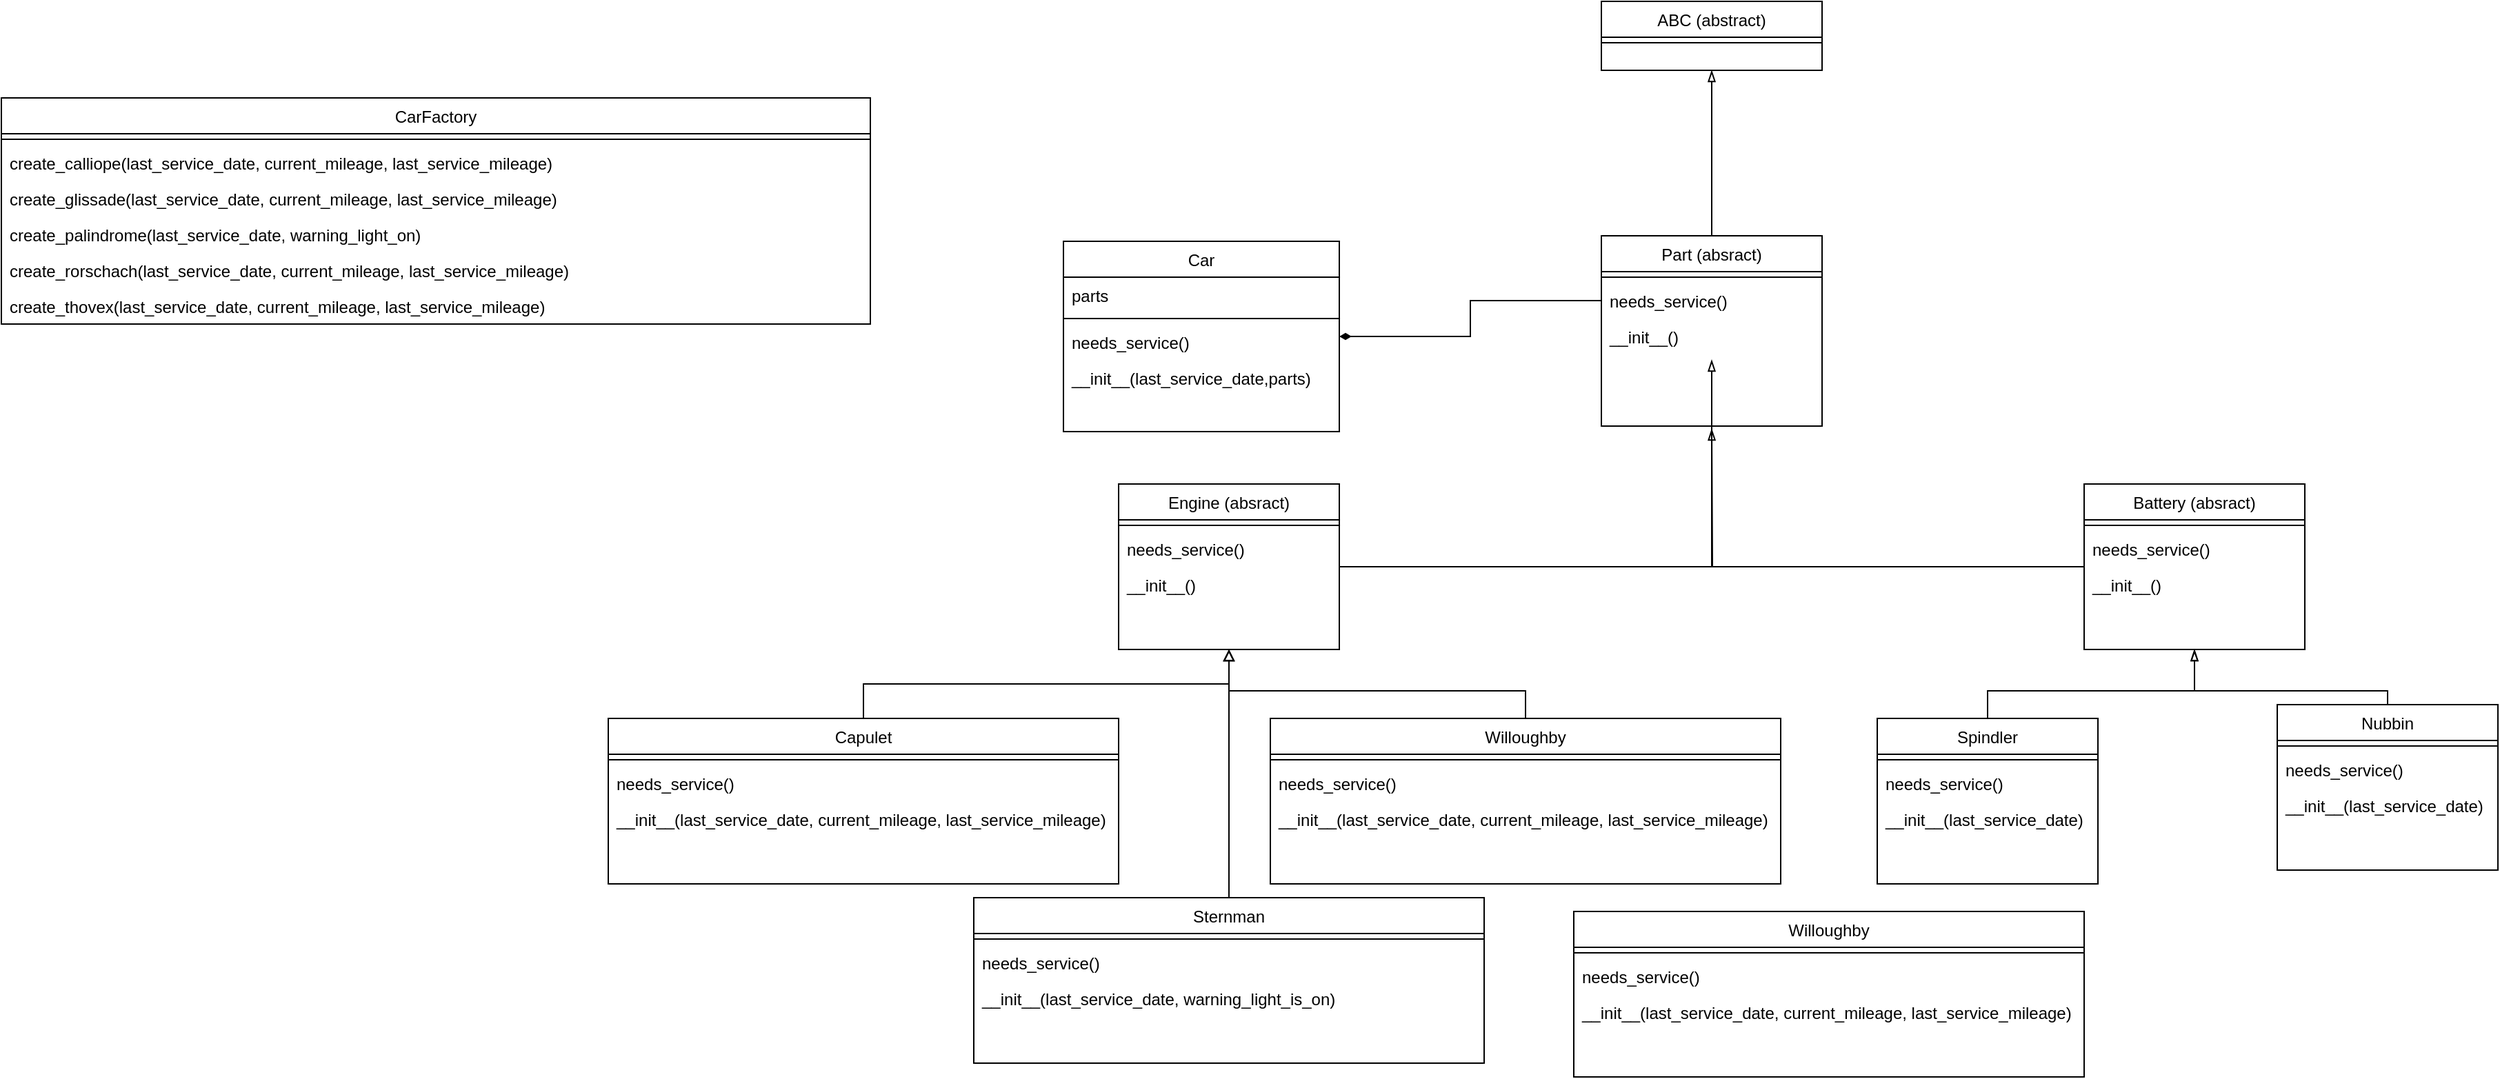 <mxfile version="20.8.11" type="device"><diagram id="C5RBs43oDa-KdzZeNtuy" name="Page-1"><mxGraphModel dx="1927" dy="1693" grid="1" gridSize="10" guides="1" tooltips="1" connect="1" arrows="1" fold="1" page="1" pageScale="1" pageWidth="827" pageHeight="1169" math="0" shadow="0"><root><mxCell id="WIyWlLk6GJQsqaUBKTNV-0"/><mxCell id="WIyWlLk6GJQsqaUBKTNV-1" parent="WIyWlLk6GJQsqaUBKTNV-0"/><mxCell id="tfVTNUsLsfKZC_16Y7Ed-8" style="edgeStyle=orthogonalEdgeStyle;rounded=0;orthogonalLoop=1;jettySize=auto;html=1;endArrow=blockThin;endFill=0;entryX=0.5;entryY=1.154;entryDx=0;entryDy=0;entryPerimeter=0;" edge="1" parent="WIyWlLk6GJQsqaUBKTNV-1" source="zkfFHV4jXpPFQw0GAbJ--0" target="tfVTNUsLsfKZC_16Y7Ed-15"><mxGeometry relative="1" as="geometry"><mxPoint x="640" y="30" as="targetPoint"/><Array as="points"><mxPoint x="650" y="150"/></Array></mxGeometry></mxCell><mxCell id="zkfFHV4jXpPFQw0GAbJ--0" value="Engine (absract)" style="swimlane;fontStyle=0;align=center;verticalAlign=top;childLayout=stackLayout;horizontal=1;startSize=26;horizontalStack=0;resizeParent=1;resizeLast=0;collapsible=1;marginBottom=0;rounded=0;shadow=0;strokeWidth=1;" parent="WIyWlLk6GJQsqaUBKTNV-1" vertex="1"><mxGeometry x="220" y="90" width="160" height="120" as="geometry"><mxRectangle x="230" y="140" width="160" height="26" as="alternateBounds"/></mxGeometry></mxCell><mxCell id="zkfFHV4jXpPFQw0GAbJ--4" value="" style="line;html=1;strokeWidth=1;align=left;verticalAlign=middle;spacingTop=-1;spacingLeft=3;spacingRight=3;rotatable=0;labelPosition=right;points=[];portConstraint=eastwest;" parent="zkfFHV4jXpPFQw0GAbJ--0" vertex="1"><mxGeometry y="26" width="160" height="8" as="geometry"/></mxCell><mxCell id="zkfFHV4jXpPFQw0GAbJ--5" value="needs_service()" style="text;align=left;verticalAlign=top;spacingLeft=4;spacingRight=4;overflow=hidden;rotatable=0;points=[[0,0.5],[1,0.5]];portConstraint=eastwest;" parent="zkfFHV4jXpPFQw0GAbJ--0" vertex="1"><mxGeometry y="34" width="160" height="26" as="geometry"/></mxCell><mxCell id="wKwTV0qdFOQMi-kBRlP8-3" value="__init__()" style="text;align=left;verticalAlign=top;spacingLeft=4;spacingRight=4;overflow=hidden;rotatable=0;points=[[0,0.5],[1,0.5]];portConstraint=eastwest;" parent="zkfFHV4jXpPFQw0GAbJ--0" vertex="1"><mxGeometry y="60" width="160" height="26" as="geometry"/></mxCell><mxCell id="zkfFHV4jXpPFQw0GAbJ--13" value="ABC (abstract)" style="swimlane;fontStyle=0;align=center;verticalAlign=top;childLayout=stackLayout;horizontal=1;startSize=26;horizontalStack=0;resizeParent=1;resizeLast=0;collapsible=1;marginBottom=0;rounded=0;shadow=0;strokeWidth=1;" parent="WIyWlLk6GJQsqaUBKTNV-1" vertex="1"><mxGeometry x="570" y="-260" width="160" height="50" as="geometry"><mxRectangle x="340" y="380" width="170" height="26" as="alternateBounds"/></mxGeometry></mxCell><mxCell id="zkfFHV4jXpPFQw0GAbJ--15" value="" style="line;html=1;strokeWidth=1;align=left;verticalAlign=middle;spacingTop=-1;spacingLeft=3;spacingRight=3;rotatable=0;labelPosition=right;points=[];portConstraint=eastwest;" parent="zkfFHV4jXpPFQw0GAbJ--13" vertex="1"><mxGeometry y="26" width="160" height="8" as="geometry"/></mxCell><mxCell id="wKwTV0qdFOQMi-kBRlP8-9" style="edgeStyle=orthogonalEdgeStyle;rounded=0;orthogonalLoop=1;jettySize=auto;html=1;entryX=0.5;entryY=1;entryDx=0;entryDy=0;endArrow=block;endFill=0;" parent="WIyWlLk6GJQsqaUBKTNV-1" source="wKwTV0qdFOQMi-kBRlP8-4" target="zkfFHV4jXpPFQw0GAbJ--0" edge="1"><mxGeometry relative="1" as="geometry"/></mxCell><mxCell id="wKwTV0qdFOQMi-kBRlP8-4" value="Capulet" style="swimlane;fontStyle=0;align=center;verticalAlign=top;childLayout=stackLayout;horizontal=1;startSize=26;horizontalStack=0;resizeParent=1;resizeLast=0;collapsible=1;marginBottom=0;rounded=0;shadow=0;strokeWidth=1;" parent="WIyWlLk6GJQsqaUBKTNV-1" vertex="1"><mxGeometry x="-150" y="260" width="370" height="120" as="geometry"><mxRectangle x="230" y="140" width="160" height="26" as="alternateBounds"/></mxGeometry></mxCell><mxCell id="wKwTV0qdFOQMi-kBRlP8-6" value="" style="line;html=1;strokeWidth=1;align=left;verticalAlign=middle;spacingTop=-1;spacingLeft=3;spacingRight=3;rotatable=0;labelPosition=right;points=[];portConstraint=eastwest;" parent="wKwTV0qdFOQMi-kBRlP8-4" vertex="1"><mxGeometry y="26" width="370" height="8" as="geometry"/></mxCell><mxCell id="wKwTV0qdFOQMi-kBRlP8-7" value="needs_service()" style="text;align=left;verticalAlign=top;spacingLeft=4;spacingRight=4;overflow=hidden;rotatable=0;points=[[0,0.5],[1,0.5]];portConstraint=eastwest;" parent="wKwTV0qdFOQMi-kBRlP8-4" vertex="1"><mxGeometry y="34" width="370" height="26" as="geometry"/></mxCell><mxCell id="wKwTV0qdFOQMi-kBRlP8-8" value="__init__(last_service_date, current_mileage, last_service_mileage)" style="text;align=left;verticalAlign=top;spacingLeft=4;spacingRight=4;overflow=hidden;rotatable=0;points=[[0,0.5],[1,0.5]];portConstraint=eastwest;" parent="wKwTV0qdFOQMi-kBRlP8-4" vertex="1"><mxGeometry y="60" width="370" height="26" as="geometry"/></mxCell><mxCell id="wKwTV0qdFOQMi-kBRlP8-14" style="edgeStyle=orthogonalEdgeStyle;rounded=0;orthogonalLoop=1;jettySize=auto;html=1;endArrow=block;endFill=0;" parent="WIyWlLk6GJQsqaUBKTNV-1" source="wKwTV0qdFOQMi-kBRlP8-10" edge="1"><mxGeometry relative="1" as="geometry"><mxPoint x="300" y="210" as="targetPoint"/></mxGeometry></mxCell><mxCell id="wKwTV0qdFOQMi-kBRlP8-10" value="Sternman" style="swimlane;fontStyle=0;align=center;verticalAlign=top;childLayout=stackLayout;horizontal=1;startSize=26;horizontalStack=0;resizeParent=1;resizeLast=0;collapsible=1;marginBottom=0;rounded=0;shadow=0;strokeWidth=1;" parent="WIyWlLk6GJQsqaUBKTNV-1" vertex="1"><mxGeometry x="115" y="390" width="370" height="120" as="geometry"><mxRectangle x="230" y="140" width="160" height="26" as="alternateBounds"/></mxGeometry></mxCell><mxCell id="wKwTV0qdFOQMi-kBRlP8-11" value="" style="line;html=1;strokeWidth=1;align=left;verticalAlign=middle;spacingTop=-1;spacingLeft=3;spacingRight=3;rotatable=0;labelPosition=right;points=[];portConstraint=eastwest;" parent="wKwTV0qdFOQMi-kBRlP8-10" vertex="1"><mxGeometry y="26" width="370" height="8" as="geometry"/></mxCell><mxCell id="wKwTV0qdFOQMi-kBRlP8-12" value="needs_service()" style="text;align=left;verticalAlign=top;spacingLeft=4;spacingRight=4;overflow=hidden;rotatable=0;points=[[0,0.5],[1,0.5]];portConstraint=eastwest;" parent="wKwTV0qdFOQMi-kBRlP8-10" vertex="1"><mxGeometry y="34" width="370" height="26" as="geometry"/></mxCell><mxCell id="wKwTV0qdFOQMi-kBRlP8-13" value="__init__(last_service_date, warning_light_is_on)" style="text;align=left;verticalAlign=top;spacingLeft=4;spacingRight=4;overflow=hidden;rotatable=0;points=[[0,0.5],[1,0.5]];portConstraint=eastwest;" parent="wKwTV0qdFOQMi-kBRlP8-10" vertex="1"><mxGeometry y="60" width="370" height="26" as="geometry"/></mxCell><mxCell id="wKwTV0qdFOQMi-kBRlP8-19" style="edgeStyle=orthogonalEdgeStyle;rounded=0;orthogonalLoop=1;jettySize=auto;html=1;endArrow=block;endFill=0;" parent="WIyWlLk6GJQsqaUBKTNV-1" source="wKwTV0qdFOQMi-kBRlP8-15" edge="1"><mxGeometry relative="1" as="geometry"><mxPoint x="300" y="210" as="targetPoint"/><Array as="points"><mxPoint x="515" y="240"/><mxPoint x="300" y="240"/></Array></mxGeometry></mxCell><mxCell id="wKwTV0qdFOQMi-kBRlP8-15" value="Willoughby" style="swimlane;fontStyle=0;align=center;verticalAlign=top;childLayout=stackLayout;horizontal=1;startSize=26;horizontalStack=0;resizeParent=1;resizeLast=0;collapsible=1;marginBottom=0;rounded=0;shadow=0;strokeWidth=1;" parent="WIyWlLk6GJQsqaUBKTNV-1" vertex="1"><mxGeometry x="330" y="260" width="370" height="120" as="geometry"><mxRectangle x="230" y="140" width="160" height="26" as="alternateBounds"/></mxGeometry></mxCell><mxCell id="wKwTV0qdFOQMi-kBRlP8-16" value="" style="line;html=1;strokeWidth=1;align=left;verticalAlign=middle;spacingTop=-1;spacingLeft=3;spacingRight=3;rotatable=0;labelPosition=right;points=[];portConstraint=eastwest;" parent="wKwTV0qdFOQMi-kBRlP8-15" vertex="1"><mxGeometry y="26" width="370" height="8" as="geometry"/></mxCell><mxCell id="wKwTV0qdFOQMi-kBRlP8-17" value="needs_service()" style="text;align=left;verticalAlign=top;spacingLeft=4;spacingRight=4;overflow=hidden;rotatable=0;points=[[0,0.5],[1,0.5]];portConstraint=eastwest;" parent="wKwTV0qdFOQMi-kBRlP8-15" vertex="1"><mxGeometry y="34" width="370" height="26" as="geometry"/></mxCell><mxCell id="wKwTV0qdFOQMi-kBRlP8-18" value="__init__(last_service_date, current_mileage, last_service_mileage)" style="text;align=left;verticalAlign=top;spacingLeft=4;spacingRight=4;overflow=hidden;rotatable=0;points=[[0,0.5],[1,0.5]];portConstraint=eastwest;" parent="wKwTV0qdFOQMi-kBRlP8-15" vertex="1"><mxGeometry y="60" width="370" height="26" as="geometry"/></mxCell><mxCell id="tfVTNUsLsfKZC_16Y7Ed-9" style="edgeStyle=orthogonalEdgeStyle;rounded=0;orthogonalLoop=1;jettySize=auto;html=1;entryX=0.5;entryY=1;entryDx=0;entryDy=0;endArrow=blockThin;endFill=0;" edge="1" parent="WIyWlLk6GJQsqaUBKTNV-1" source="tfVTNUsLsfKZC_16Y7Ed-3" target="zkfFHV4jXpPFQw0GAbJ--13"><mxGeometry relative="1" as="geometry"/></mxCell><mxCell id="tfVTNUsLsfKZC_16Y7Ed-3" value="Part (absract)" style="swimlane;fontStyle=0;align=center;verticalAlign=top;childLayout=stackLayout;horizontal=1;startSize=26;horizontalStack=0;resizeParent=1;resizeLast=0;collapsible=1;marginBottom=0;rounded=0;shadow=0;strokeWidth=1;" vertex="1" parent="WIyWlLk6GJQsqaUBKTNV-1"><mxGeometry x="570" y="-90" width="160" height="138" as="geometry"><mxRectangle x="230" y="140" width="160" height="26" as="alternateBounds"/></mxGeometry></mxCell><mxCell id="tfVTNUsLsfKZC_16Y7Ed-5" value="" style="line;html=1;strokeWidth=1;align=left;verticalAlign=middle;spacingTop=-1;spacingLeft=3;spacingRight=3;rotatable=0;labelPosition=right;points=[];portConstraint=eastwest;" vertex="1" parent="tfVTNUsLsfKZC_16Y7Ed-3"><mxGeometry y="26" width="160" height="8" as="geometry"/></mxCell><mxCell id="tfVTNUsLsfKZC_16Y7Ed-6" value="needs_service()&#10;" style="text;align=left;verticalAlign=top;spacingLeft=4;spacingRight=4;overflow=hidden;rotatable=0;points=[[0,0.5],[1,0.5]];portConstraint=eastwest;" vertex="1" parent="tfVTNUsLsfKZC_16Y7Ed-3"><mxGeometry y="34" width="160" height="26" as="geometry"/></mxCell><mxCell id="tfVTNUsLsfKZC_16Y7Ed-15" value="__init__()" style="text;align=left;verticalAlign=top;spacingLeft=4;spacingRight=4;overflow=hidden;rotatable=0;points=[[0,0.5],[1,0.5]];portConstraint=eastwest;" vertex="1" parent="tfVTNUsLsfKZC_16Y7Ed-3"><mxGeometry y="60" width="160" height="26" as="geometry"/></mxCell><mxCell id="tfVTNUsLsfKZC_16Y7Ed-22" style="edgeStyle=orthogonalEdgeStyle;rounded=0;orthogonalLoop=1;jettySize=auto;html=1;endArrow=blockThin;endFill=0;" edge="1" parent="WIyWlLk6GJQsqaUBKTNV-1" source="tfVTNUsLsfKZC_16Y7Ed-10"><mxGeometry relative="1" as="geometry"><mxPoint x="650" y="50" as="targetPoint"/></mxGeometry></mxCell><mxCell id="tfVTNUsLsfKZC_16Y7Ed-10" value="Battery (absract)" style="swimlane;fontStyle=0;align=center;verticalAlign=top;childLayout=stackLayout;horizontal=1;startSize=26;horizontalStack=0;resizeParent=1;resizeLast=0;collapsible=1;marginBottom=0;rounded=0;shadow=0;strokeWidth=1;" vertex="1" parent="WIyWlLk6GJQsqaUBKTNV-1"><mxGeometry x="920" y="90" width="160" height="120" as="geometry"><mxRectangle x="230" y="140" width="160" height="26" as="alternateBounds"/></mxGeometry></mxCell><mxCell id="tfVTNUsLsfKZC_16Y7Ed-12" value="" style="line;html=1;strokeWidth=1;align=left;verticalAlign=middle;spacingTop=-1;spacingLeft=3;spacingRight=3;rotatable=0;labelPosition=right;points=[];portConstraint=eastwest;" vertex="1" parent="tfVTNUsLsfKZC_16Y7Ed-10"><mxGeometry y="26" width="160" height="8" as="geometry"/></mxCell><mxCell id="tfVTNUsLsfKZC_16Y7Ed-13" value="needs_service()" style="text;align=left;verticalAlign=top;spacingLeft=4;spacingRight=4;overflow=hidden;rotatable=0;points=[[0,0.5],[1,0.5]];portConstraint=eastwest;" vertex="1" parent="tfVTNUsLsfKZC_16Y7Ed-10"><mxGeometry y="34" width="160" height="26" as="geometry"/></mxCell><mxCell id="tfVTNUsLsfKZC_16Y7Ed-14" value="__init__()" style="text;align=left;verticalAlign=top;spacingLeft=4;spacingRight=4;overflow=hidden;rotatable=0;points=[[0,0.5],[1,0.5]];portConstraint=eastwest;" vertex="1" parent="tfVTNUsLsfKZC_16Y7Ed-10"><mxGeometry y="60" width="160" height="26" as="geometry"/></mxCell><mxCell id="tfVTNUsLsfKZC_16Y7Ed-23" value="Willoughby" style="swimlane;fontStyle=0;align=center;verticalAlign=top;childLayout=stackLayout;horizontal=1;startSize=26;horizontalStack=0;resizeParent=1;resizeLast=0;collapsible=1;marginBottom=0;rounded=0;shadow=0;strokeWidth=1;" vertex="1" parent="WIyWlLk6GJQsqaUBKTNV-1"><mxGeometry x="550" y="400" width="370" height="120" as="geometry"><mxRectangle x="230" y="140" width="160" height="26" as="alternateBounds"/></mxGeometry></mxCell><mxCell id="tfVTNUsLsfKZC_16Y7Ed-24" value="" style="line;html=1;strokeWidth=1;align=left;verticalAlign=middle;spacingTop=-1;spacingLeft=3;spacingRight=3;rotatable=0;labelPosition=right;points=[];portConstraint=eastwest;" vertex="1" parent="tfVTNUsLsfKZC_16Y7Ed-23"><mxGeometry y="26" width="370" height="8" as="geometry"/></mxCell><mxCell id="tfVTNUsLsfKZC_16Y7Ed-25" value="needs_service()" style="text;align=left;verticalAlign=top;spacingLeft=4;spacingRight=4;overflow=hidden;rotatable=0;points=[[0,0.5],[1,0.5]];portConstraint=eastwest;" vertex="1" parent="tfVTNUsLsfKZC_16Y7Ed-23"><mxGeometry y="34" width="370" height="26" as="geometry"/></mxCell><mxCell id="tfVTNUsLsfKZC_16Y7Ed-26" value="__init__(last_service_date, current_mileage, last_service_mileage)" style="text;align=left;verticalAlign=top;spacingLeft=4;spacingRight=4;overflow=hidden;rotatable=0;points=[[0,0.5],[1,0.5]];portConstraint=eastwest;" vertex="1" parent="tfVTNUsLsfKZC_16Y7Ed-23"><mxGeometry y="60" width="370" height="26" as="geometry"/></mxCell><mxCell id="tfVTNUsLsfKZC_16Y7Ed-33" style="edgeStyle=orthogonalEdgeStyle;rounded=0;orthogonalLoop=1;jettySize=auto;html=1;entryX=0.5;entryY=1;entryDx=0;entryDy=0;endArrow=blockThin;endFill=0;" edge="1" parent="WIyWlLk6GJQsqaUBKTNV-1" source="tfVTNUsLsfKZC_16Y7Ed-28" target="tfVTNUsLsfKZC_16Y7Ed-10"><mxGeometry relative="1" as="geometry"><Array as="points"><mxPoint x="850" y="240"/><mxPoint x="1000" y="240"/></Array></mxGeometry></mxCell><mxCell id="tfVTNUsLsfKZC_16Y7Ed-28" value="Spindler" style="swimlane;fontStyle=0;align=center;verticalAlign=top;childLayout=stackLayout;horizontal=1;startSize=26;horizontalStack=0;resizeParent=1;resizeLast=0;collapsible=1;marginBottom=0;rounded=0;shadow=0;strokeWidth=1;" vertex="1" parent="WIyWlLk6GJQsqaUBKTNV-1"><mxGeometry x="770" y="260" width="160" height="120" as="geometry"><mxRectangle x="230" y="140" width="160" height="26" as="alternateBounds"/></mxGeometry></mxCell><mxCell id="tfVTNUsLsfKZC_16Y7Ed-29" value="" style="line;html=1;strokeWidth=1;align=left;verticalAlign=middle;spacingTop=-1;spacingLeft=3;spacingRight=3;rotatable=0;labelPosition=right;points=[];portConstraint=eastwest;" vertex="1" parent="tfVTNUsLsfKZC_16Y7Ed-28"><mxGeometry y="26" width="160" height="8" as="geometry"/></mxCell><mxCell id="tfVTNUsLsfKZC_16Y7Ed-30" value="needs_service()" style="text;align=left;verticalAlign=top;spacingLeft=4;spacingRight=4;overflow=hidden;rotatable=0;points=[[0,0.5],[1,0.5]];portConstraint=eastwest;" vertex="1" parent="tfVTNUsLsfKZC_16Y7Ed-28"><mxGeometry y="34" width="160" height="26" as="geometry"/></mxCell><mxCell id="tfVTNUsLsfKZC_16Y7Ed-31" value="__init__(last_service_date)" style="text;align=left;verticalAlign=top;spacingLeft=4;spacingRight=4;overflow=hidden;rotatable=0;points=[[0,0.5],[1,0.5]];portConstraint=eastwest;" vertex="1" parent="tfVTNUsLsfKZC_16Y7Ed-28"><mxGeometry y="60" width="160" height="26" as="geometry"/></mxCell><mxCell id="tfVTNUsLsfKZC_16Y7Ed-39" style="edgeStyle=orthogonalEdgeStyle;rounded=0;orthogonalLoop=1;jettySize=auto;html=1;entryX=0.5;entryY=1;entryDx=0;entryDy=0;endArrow=blockThin;endFill=0;" edge="1" parent="WIyWlLk6GJQsqaUBKTNV-1" source="tfVTNUsLsfKZC_16Y7Ed-34" target="tfVTNUsLsfKZC_16Y7Ed-10"><mxGeometry relative="1" as="geometry"><Array as="points"><mxPoint x="1140" y="240"/><mxPoint x="1000" y="240"/></Array></mxGeometry></mxCell><mxCell id="tfVTNUsLsfKZC_16Y7Ed-34" value="Nubbin" style="swimlane;fontStyle=0;align=center;verticalAlign=top;childLayout=stackLayout;horizontal=1;startSize=26;horizontalStack=0;resizeParent=1;resizeLast=0;collapsible=1;marginBottom=0;rounded=0;shadow=0;strokeWidth=1;" vertex="1" parent="WIyWlLk6GJQsqaUBKTNV-1"><mxGeometry x="1060" y="250" width="160" height="120" as="geometry"><mxRectangle x="230" y="140" width="160" height="26" as="alternateBounds"/></mxGeometry></mxCell><mxCell id="tfVTNUsLsfKZC_16Y7Ed-35" value="" style="line;html=1;strokeWidth=1;align=left;verticalAlign=middle;spacingTop=-1;spacingLeft=3;spacingRight=3;rotatable=0;labelPosition=right;points=[];portConstraint=eastwest;" vertex="1" parent="tfVTNUsLsfKZC_16Y7Ed-34"><mxGeometry y="26" width="160" height="8" as="geometry"/></mxCell><mxCell id="tfVTNUsLsfKZC_16Y7Ed-36" value="needs_service()" style="text;align=left;verticalAlign=top;spacingLeft=4;spacingRight=4;overflow=hidden;rotatable=0;points=[[0,0.5],[1,0.5]];portConstraint=eastwest;" vertex="1" parent="tfVTNUsLsfKZC_16Y7Ed-34"><mxGeometry y="34" width="160" height="26" as="geometry"/></mxCell><mxCell id="tfVTNUsLsfKZC_16Y7Ed-37" value="__init__(last_service_date)" style="text;align=left;verticalAlign=top;spacingLeft=4;spacingRight=4;overflow=hidden;rotatable=0;points=[[0,0.5],[1,0.5]];portConstraint=eastwest;" vertex="1" parent="tfVTNUsLsfKZC_16Y7Ed-34"><mxGeometry y="60" width="160" height="26" as="geometry"/></mxCell><mxCell id="tfVTNUsLsfKZC_16Y7Ed-46" style="edgeStyle=orthogonalEdgeStyle;rounded=0;orthogonalLoop=1;jettySize=auto;html=1;entryX=0;entryY=0.5;entryDx=0;entryDy=0;endArrow=none;endFill=0;startArrow=diamondThin;startFill=1;" edge="1" parent="WIyWlLk6GJQsqaUBKTNV-1" source="tfVTNUsLsfKZC_16Y7Ed-40" target="tfVTNUsLsfKZC_16Y7Ed-6"><mxGeometry relative="1" as="geometry"/></mxCell><mxCell id="tfVTNUsLsfKZC_16Y7Ed-40" value="Car" style="swimlane;fontStyle=0;align=center;verticalAlign=top;childLayout=stackLayout;horizontal=1;startSize=26;horizontalStack=0;resizeParent=1;resizeLast=0;collapsible=1;marginBottom=0;rounded=0;shadow=0;strokeWidth=1;" vertex="1" parent="WIyWlLk6GJQsqaUBKTNV-1"><mxGeometry x="180" y="-86" width="200" height="138" as="geometry"><mxRectangle x="230" y="140" width="160" height="26" as="alternateBounds"/></mxGeometry></mxCell><mxCell id="tfVTNUsLsfKZC_16Y7Ed-41" value="parts" style="text;align=left;verticalAlign=top;spacingLeft=4;spacingRight=4;overflow=hidden;rotatable=0;points=[[0,0.5],[1,0.5]];portConstraint=eastwest;" vertex="1" parent="tfVTNUsLsfKZC_16Y7Ed-40"><mxGeometry y="26" width="200" height="26" as="geometry"/></mxCell><mxCell id="tfVTNUsLsfKZC_16Y7Ed-42" value="" style="line;html=1;strokeWidth=1;align=left;verticalAlign=middle;spacingTop=-1;spacingLeft=3;spacingRight=3;rotatable=0;labelPosition=right;points=[];portConstraint=eastwest;" vertex="1" parent="tfVTNUsLsfKZC_16Y7Ed-40"><mxGeometry y="52" width="200" height="8" as="geometry"/></mxCell><mxCell id="tfVTNUsLsfKZC_16Y7Ed-43" value="needs_service()&#10;" style="text;align=left;verticalAlign=top;spacingLeft=4;spacingRight=4;overflow=hidden;rotatable=0;points=[[0,0.5],[1,0.5]];portConstraint=eastwest;" vertex="1" parent="tfVTNUsLsfKZC_16Y7Ed-40"><mxGeometry y="60" width="200" height="26" as="geometry"/></mxCell><mxCell id="tfVTNUsLsfKZC_16Y7Ed-45" value="__init__(last_service_date,parts)" style="text;align=left;verticalAlign=top;spacingLeft=4;spacingRight=4;overflow=hidden;rotatable=0;points=[[0,0.5],[1,0.5]];portConstraint=eastwest;" vertex="1" parent="tfVTNUsLsfKZC_16Y7Ed-40"><mxGeometry y="86" width="200" height="26" as="geometry"/></mxCell><mxCell id="tfVTNUsLsfKZC_16Y7Ed-60" value="CarFactory" style="swimlane;fontStyle=0;align=center;verticalAlign=top;childLayout=stackLayout;horizontal=1;startSize=26;horizontalStack=0;resizeParent=1;resizeLast=0;collapsible=1;marginBottom=0;rounded=0;shadow=0;strokeWidth=1;" vertex="1" parent="WIyWlLk6GJQsqaUBKTNV-1"><mxGeometry x="-590" y="-190" width="630" height="164" as="geometry"><mxRectangle x="230" y="140" width="160" height="26" as="alternateBounds"/></mxGeometry></mxCell><mxCell id="tfVTNUsLsfKZC_16Y7Ed-62" value="" style="line;html=1;strokeWidth=1;align=left;verticalAlign=middle;spacingTop=-1;spacingLeft=3;spacingRight=3;rotatable=0;labelPosition=right;points=[];portConstraint=eastwest;" vertex="1" parent="tfVTNUsLsfKZC_16Y7Ed-60"><mxGeometry y="26" width="630" height="8" as="geometry"/></mxCell><mxCell id="tfVTNUsLsfKZC_16Y7Ed-63" value="create_calliope(last_service_date, current_mileage, last_service_mileage)" style="text;align=left;verticalAlign=top;spacingLeft=4;spacingRight=4;overflow=hidden;rotatable=0;points=[[0,0.5],[1,0.5]];portConstraint=eastwest;" vertex="1" parent="tfVTNUsLsfKZC_16Y7Ed-60"><mxGeometry y="34" width="630" height="26" as="geometry"/></mxCell><mxCell id="tfVTNUsLsfKZC_16Y7Ed-66" value="create_glissade(last_service_date, current_mileage, last_service_mileage)" style="text;align=left;verticalAlign=top;spacingLeft=4;spacingRight=4;overflow=hidden;rotatable=0;points=[[0,0.5],[1,0.5]];portConstraint=eastwest;" vertex="1" parent="tfVTNUsLsfKZC_16Y7Ed-60"><mxGeometry y="60" width="630" height="26" as="geometry"/></mxCell><mxCell id="tfVTNUsLsfKZC_16Y7Ed-67" value="create_palindrome(last_service_date, warning_light_on)" style="text;align=left;verticalAlign=top;spacingLeft=4;spacingRight=4;overflow=hidden;rotatable=0;points=[[0,0.5],[1,0.5]];portConstraint=eastwest;" vertex="1" parent="tfVTNUsLsfKZC_16Y7Ed-60"><mxGeometry y="86" width="630" height="26" as="geometry"/></mxCell><mxCell id="tfVTNUsLsfKZC_16Y7Ed-70" value="create_rorschach(last_service_date, current_mileage, last_service_mileage)" style="text;align=left;verticalAlign=top;spacingLeft=4;spacingRight=4;overflow=hidden;rotatable=0;points=[[0,0.5],[1,0.5]];portConstraint=eastwest;" vertex="1" parent="tfVTNUsLsfKZC_16Y7Ed-60"><mxGeometry y="112" width="630" height="26" as="geometry"/></mxCell><mxCell id="tfVTNUsLsfKZC_16Y7Ed-71" value="create_thovex(last_service_date, current_mileage, last_service_mileage)" style="text;align=left;verticalAlign=top;spacingLeft=4;spacingRight=4;overflow=hidden;rotatable=0;points=[[0,0.5],[1,0.5]];portConstraint=eastwest;" vertex="1" parent="tfVTNUsLsfKZC_16Y7Ed-60"><mxGeometry y="138" width="630" height="26" as="geometry"/></mxCell></root></mxGraphModel></diagram></mxfile>